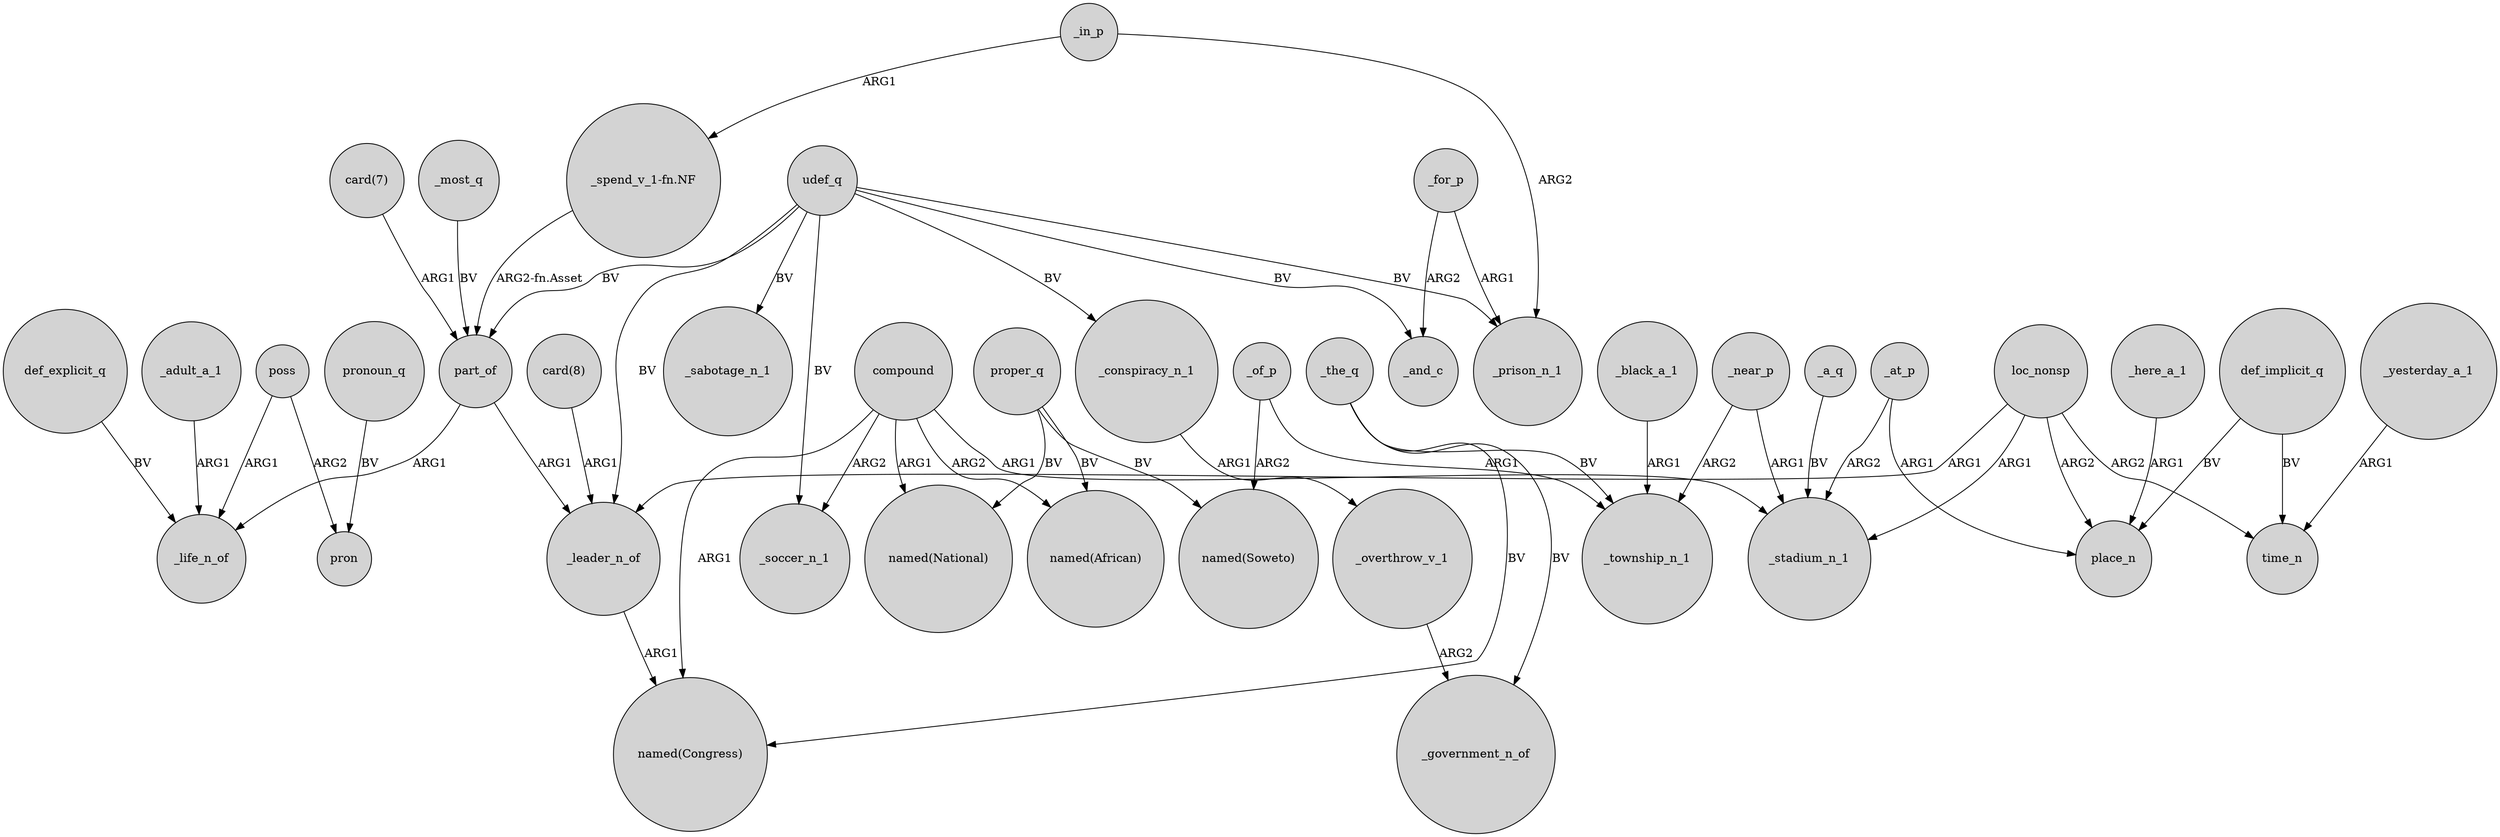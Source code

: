 digraph {
	node [shape=circle style=filled]
	_at_p -> _stadium_n_1 [label=ARG2]
	_overthrow_v_1 -> _government_n_of [label=ARG2]
	_yesterday_a_1 -> time_n [label=ARG1]
	udef_q -> part_of [label=BV]
	_here_a_1 -> place_n [label=ARG1]
	_black_a_1 -> _township_n_1 [label=ARG1]
	def_explicit_q -> _life_n_of [label=BV]
	poss -> pron [label=ARG2]
	udef_q -> _soccer_n_1 [label=BV]
	compound -> "named(African)" [label=ARG2]
	def_implicit_q -> time_n [label=BV]
	_conspiracy_n_1 -> _overthrow_v_1 [label=ARG1]
	_in_p -> "_spend_v_1-fn.NF" [label=ARG1]
	compound -> _soccer_n_1 [label=ARG2]
	_the_q -> "named(Congress)" [label=BV]
	loc_nonsp -> _leader_n_of [label=ARG1]
	_a_q -> _stadium_n_1 [label=BV]
	"card(7)" -> part_of [label=ARG1]
	"_spend_v_1-fn.NF" -> part_of [label="ARG2-fn.Asset"]
	proper_q -> "named(African)" [label=BV]
	_for_p -> _and_c [label=ARG2]
	def_implicit_q -> place_n [label=BV]
	_leader_n_of -> "named(Congress)" [label=ARG1]
	loc_nonsp -> time_n [label=ARG2]
	part_of -> _leader_n_of [label=ARG1]
	poss -> _life_n_of [label=ARG1]
	pronoun_q -> pron [label=BV]
	_adult_a_1 -> _life_n_of [label=ARG1]
	compound -> "named(Congress)" [label=ARG1]
	_in_p -> _prison_n_1 [label=ARG2]
	_near_p -> _township_n_1 [label=ARG2]
	udef_q -> _prison_n_1 [label=BV]
	_the_q -> _township_n_1 [label=BV]
	loc_nonsp -> _stadium_n_1 [label=ARG1]
	udef_q -> _conspiracy_n_1 [label=BV]
	proper_q -> "named(Soweto)" [label=BV]
	_most_q -> part_of [label=BV]
	"card(8)" -> _leader_n_of [label=ARG1]
	_near_p -> _stadium_n_1 [label=ARG1]
	loc_nonsp -> place_n [label=ARG2]
	_of_p -> "named(Soweto)" [label=ARG2]
	_the_q -> _government_n_of [label=BV]
	proper_q -> "named(National)" [label=BV]
	compound -> "named(National)" [label=ARG1]
	udef_q -> _and_c [label=BV]
	part_of -> _life_n_of [label=ARG1]
	compound -> _stadium_n_1 [label=ARG1]
	_at_p -> place_n [label=ARG1]
	udef_q -> _leader_n_of [label=BV]
	udef_q -> _sabotage_n_1 [label=BV]
	_of_p -> _township_n_1 [label=ARG1]
	_for_p -> _prison_n_1 [label=ARG1]
}
